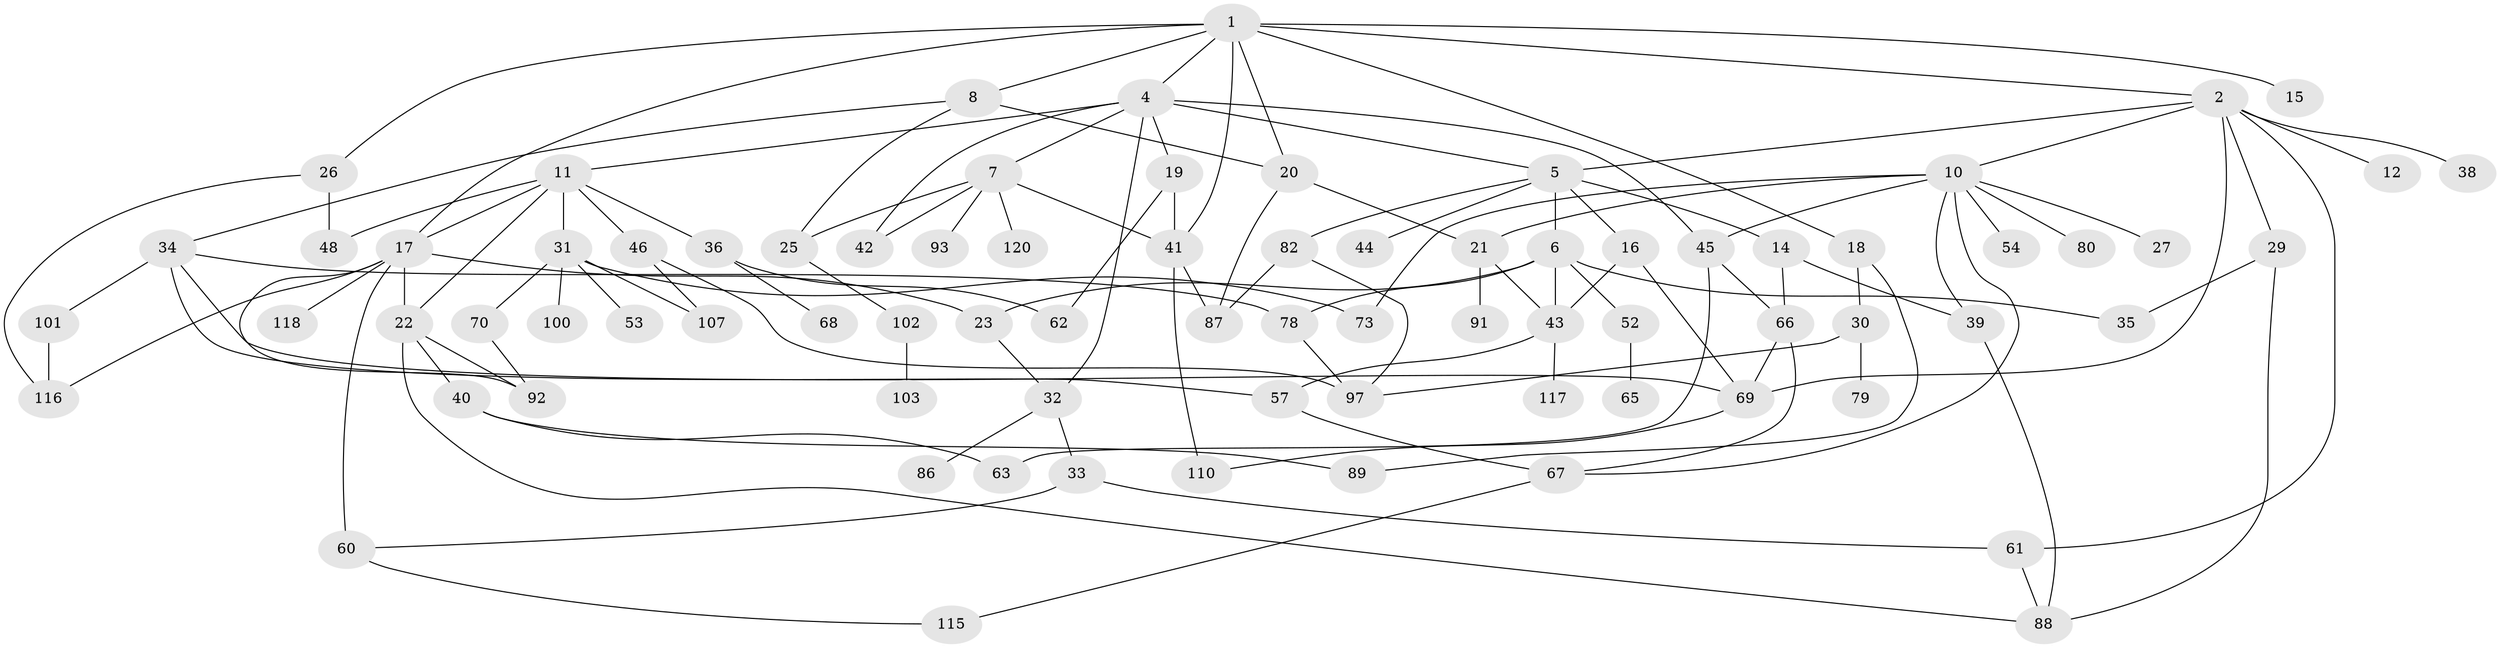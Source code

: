 // original degree distribution, {5: 0.041666666666666664, 6: 0.03333333333333333, 8: 0.016666666666666666, 3: 0.25, 7: 0.016666666666666666, 1: 0.20833333333333334, 4: 0.14166666666666666, 2: 0.2916666666666667}
// Generated by graph-tools (version 1.1) at 2025/10/02/27/25 16:10:54]
// undirected, 79 vertices, 124 edges
graph export_dot {
graph [start="1"]
  node [color=gray90,style=filled];
  1 [super="+3"];
  2 [super="+13"];
  4 [super="+94"];
  5 [super="+9"];
  6 [super="+47"];
  7 [super="+74"];
  8 [super="+111"];
  10 [super="+28"];
  11 [super="+109"];
  12;
  14 [super="+50"];
  15;
  16;
  17 [super="+112"];
  18 [super="+55"];
  19 [super="+106"];
  20 [super="+114"];
  21 [super="+24"];
  22 [super="+37"];
  23;
  25 [super="+90"];
  26;
  27;
  29 [super="+76"];
  30 [super="+58"];
  31 [super="+77"];
  32 [super="+84"];
  33;
  34 [super="+49"];
  35 [super="+59"];
  36;
  38;
  39 [super="+96"];
  40;
  41;
  42 [super="+51"];
  43 [super="+72"];
  44;
  45 [super="+83"];
  46 [super="+99"];
  48 [super="+56"];
  52;
  53;
  54;
  57 [super="+85"];
  60 [super="+81"];
  61 [super="+64"];
  62 [super="+71"];
  63 [super="+105"];
  65;
  66;
  67 [super="+104"];
  68;
  69 [super="+75"];
  70;
  73;
  78;
  79;
  80 [super="+113"];
  82 [super="+108"];
  86;
  87 [super="+95"];
  88 [super="+98"];
  89 [super="+119"];
  91;
  92;
  93;
  97;
  100;
  101;
  102;
  103;
  107;
  110;
  115;
  116;
  117;
  118;
  120;
  1 -- 2;
  1 -- 8;
  1 -- 20;
  1 -- 41;
  1 -- 17;
  1 -- 18;
  1 -- 4;
  1 -- 26;
  1 -- 15;
  2 -- 5;
  2 -- 10;
  2 -- 12;
  2 -- 38;
  2 -- 29;
  2 -- 69;
  2 -- 61;
  4 -- 7;
  4 -- 11;
  4 -- 19;
  4 -- 32;
  4 -- 42;
  4 -- 5;
  4 -- 45;
  5 -- 6;
  5 -- 14;
  5 -- 82;
  5 -- 16;
  5 -- 44;
  6 -- 78;
  6 -- 52;
  6 -- 23;
  6 -- 43;
  6 -- 35;
  7 -- 25;
  7 -- 41;
  7 -- 93;
  7 -- 42;
  7 -- 120;
  8 -- 34;
  8 -- 25;
  8 -- 20;
  10 -- 21;
  10 -- 27;
  10 -- 54;
  10 -- 80;
  10 -- 73;
  10 -- 45;
  10 -- 39;
  10 -- 67;
  11 -- 17;
  11 -- 31;
  11 -- 36;
  11 -- 46;
  11 -- 48;
  11 -- 22;
  14 -- 66;
  14 -- 39;
  16 -- 69;
  16 -- 43;
  17 -- 22;
  17 -- 23;
  17 -- 92;
  17 -- 118;
  17 -- 116;
  17 -- 60;
  18 -- 30;
  18 -- 89;
  19 -- 62;
  19 -- 41;
  20 -- 87;
  20 -- 21;
  21 -- 43;
  21 -- 91;
  22 -- 40;
  22 -- 88;
  22 -- 92;
  23 -- 32;
  25 -- 102;
  26 -- 116;
  26 -- 48;
  29 -- 35;
  29 -- 88;
  30 -- 97;
  30 -- 79;
  31 -- 53;
  31 -- 70;
  31 -- 73;
  31 -- 107;
  31 -- 100;
  32 -- 33;
  32 -- 86;
  33 -- 60;
  33 -- 61;
  34 -- 69;
  34 -- 57 [weight=2];
  34 -- 101;
  34 -- 78;
  36 -- 68;
  36 -- 62;
  39 -- 88;
  40 -- 63;
  40 -- 89;
  41 -- 110;
  41 -- 87;
  43 -- 57;
  43 -- 117;
  45 -- 63;
  45 -- 66;
  46 -- 97;
  46 -- 107;
  52 -- 65;
  57 -- 67;
  60 -- 115;
  61 -- 88;
  66 -- 67;
  66 -- 69;
  67 -- 115;
  69 -- 110;
  70 -- 92;
  78 -- 97;
  82 -- 97;
  82 -- 87;
  101 -- 116;
  102 -- 103;
}
